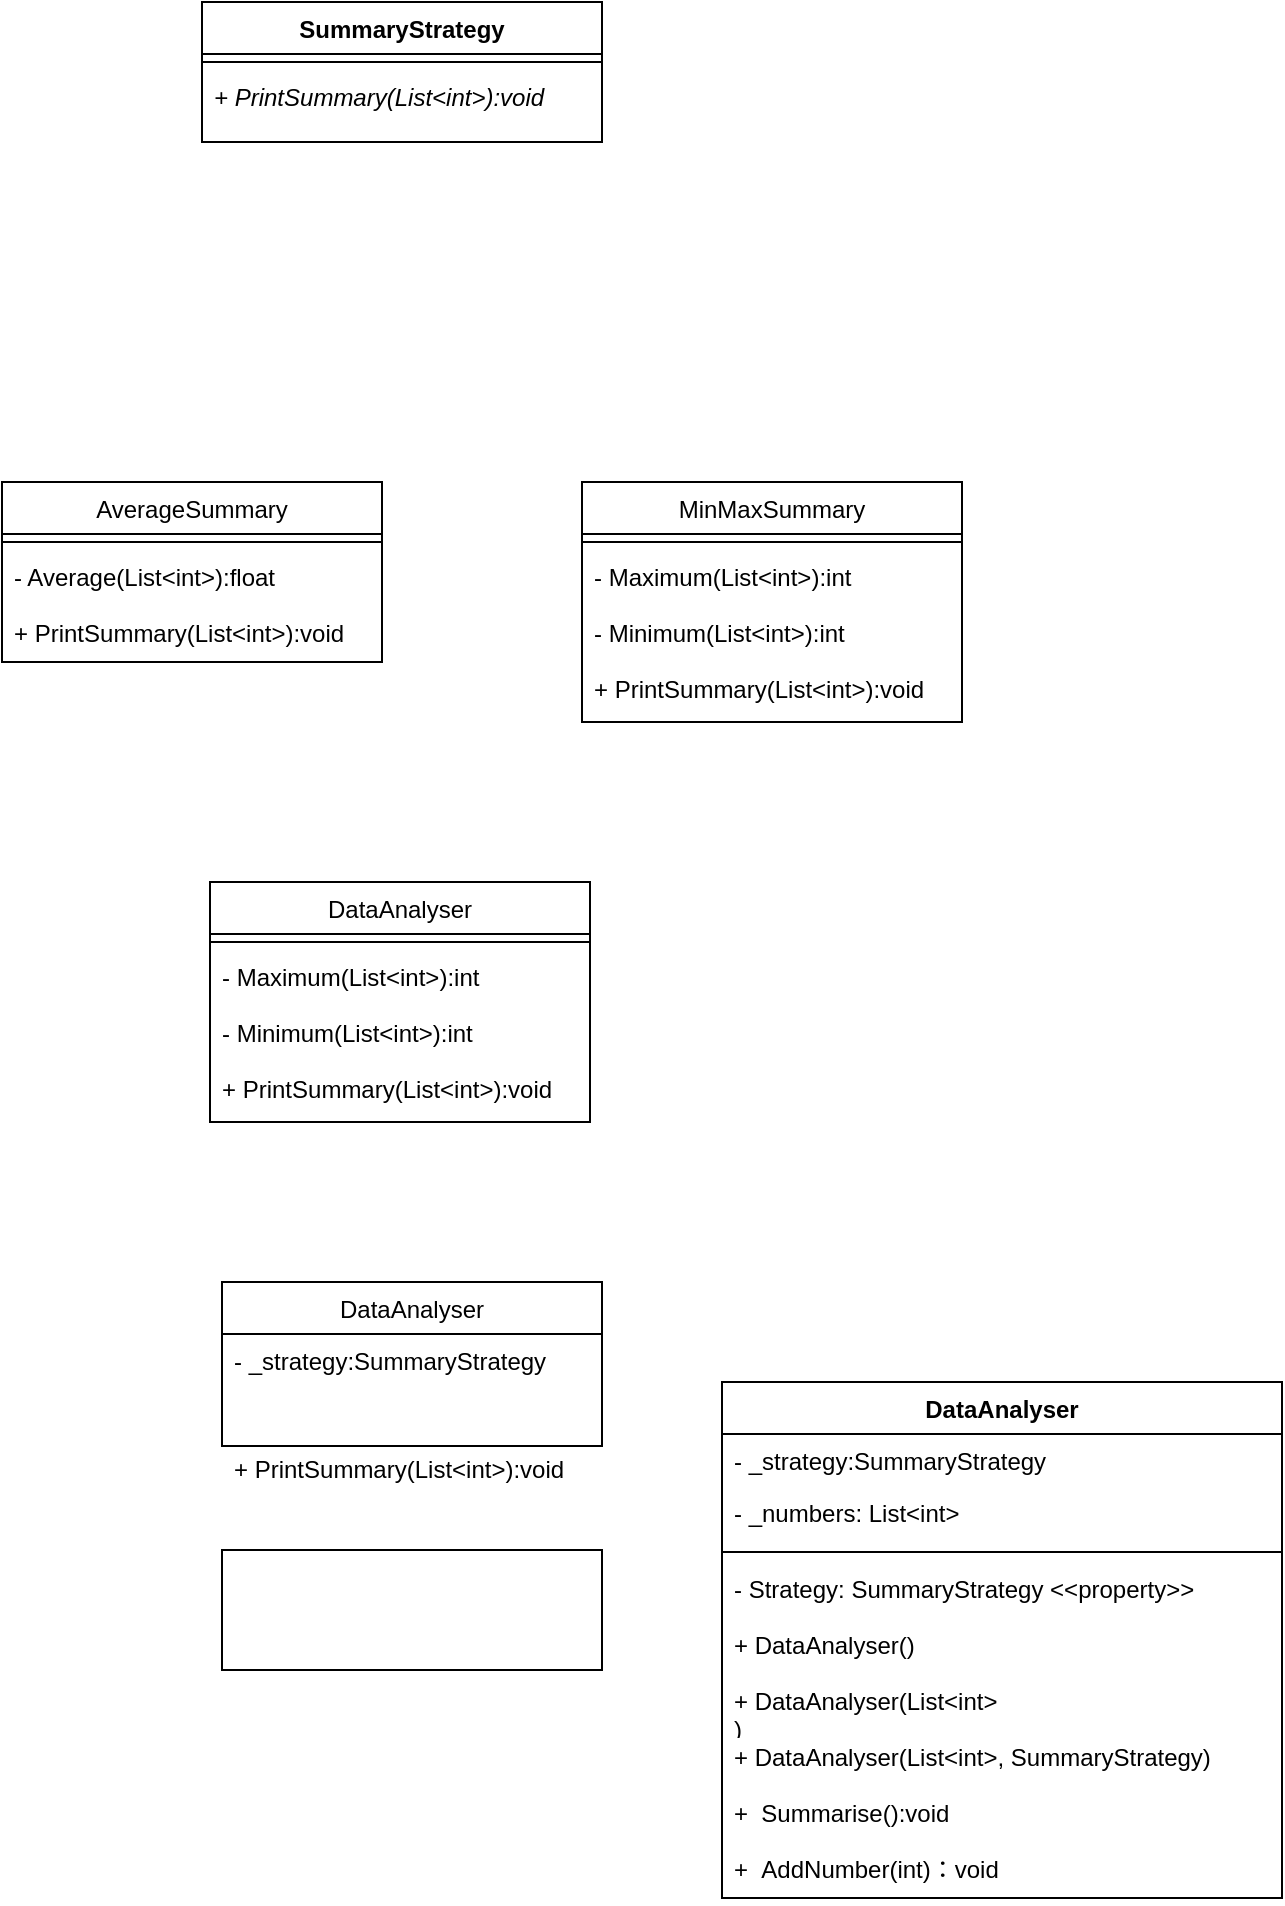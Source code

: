 <mxfile version="21.3.2" type="github">
  <diagram id="C5RBs43oDa-KdzZeNtuy" name="Page-1">
    <mxGraphModel dx="830" dy="306" grid="1" gridSize="10" guides="1" tooltips="1" connect="1" arrows="1" fold="1" page="1" pageScale="1" pageWidth="827" pageHeight="1169" math="0" shadow="0">
      <root>
        <mxCell id="WIyWlLk6GJQsqaUBKTNV-0" />
        <mxCell id="WIyWlLk6GJQsqaUBKTNV-1" parent="WIyWlLk6GJQsqaUBKTNV-0" />
        <mxCell id="zkfFHV4jXpPFQw0GAbJ--0" value="SummaryStrategy" style="swimlane;fontStyle=1;align=center;verticalAlign=top;childLayout=stackLayout;horizontal=1;startSize=26;horizontalStack=0;resizeParent=1;resizeLast=0;collapsible=1;marginBottom=0;rounded=0;shadow=0;strokeWidth=1;" parent="WIyWlLk6GJQsqaUBKTNV-1" vertex="1">
          <mxGeometry x="220" y="120" width="200" height="70" as="geometry">
            <mxRectangle x="230" y="140" width="160" height="26" as="alternateBounds" />
          </mxGeometry>
        </mxCell>
        <mxCell id="zkfFHV4jXpPFQw0GAbJ--4" value="" style="line;html=1;strokeWidth=1;align=left;verticalAlign=middle;spacingTop=-1;spacingLeft=3;spacingRight=3;rotatable=0;labelPosition=right;points=[];portConstraint=eastwest;" parent="zkfFHV4jXpPFQw0GAbJ--0" vertex="1">
          <mxGeometry y="26" width="200" height="8" as="geometry" />
        </mxCell>
        <mxCell id="zkfFHV4jXpPFQw0GAbJ--5" value="+ PrintSummary(List&lt;int&gt;):void" style="text;align=left;verticalAlign=top;spacingLeft=4;spacingRight=4;overflow=hidden;rotatable=0;points=[[0,0.5],[1,0.5]];portConstraint=eastwest;fontStyle=2" parent="zkfFHV4jXpPFQw0GAbJ--0" vertex="1">
          <mxGeometry y="34" width="200" height="26" as="geometry" />
        </mxCell>
        <mxCell id="zkfFHV4jXpPFQw0GAbJ--6" value="AverageSummary" style="swimlane;fontStyle=0;align=center;verticalAlign=top;childLayout=stackLayout;horizontal=1;startSize=26;horizontalStack=0;resizeParent=1;resizeLast=0;collapsible=1;marginBottom=0;rounded=0;shadow=0;strokeWidth=1;" parent="WIyWlLk6GJQsqaUBKTNV-1" vertex="1">
          <mxGeometry x="120" y="360" width="190" height="90" as="geometry">
            <mxRectangle x="130" y="380" width="160" height="26" as="alternateBounds" />
          </mxGeometry>
        </mxCell>
        <mxCell id="zkfFHV4jXpPFQw0GAbJ--9" value="" style="line;html=1;strokeWidth=1;align=left;verticalAlign=middle;spacingTop=-1;spacingLeft=3;spacingRight=3;rotatable=0;labelPosition=right;points=[];portConstraint=eastwest;" parent="zkfFHV4jXpPFQw0GAbJ--6" vertex="1">
          <mxGeometry y="26" width="190" height="8" as="geometry" />
        </mxCell>
        <mxCell id="zkfFHV4jXpPFQw0GAbJ--11" value="- Average(List&lt;int&gt;):float" style="text;align=left;verticalAlign=top;spacingLeft=4;spacingRight=4;overflow=hidden;rotatable=0;points=[[0,0.5],[1,0.5]];portConstraint=eastwest;" parent="zkfFHV4jXpPFQw0GAbJ--6" vertex="1">
          <mxGeometry y="34" width="190" height="28" as="geometry" />
        </mxCell>
        <mxCell id="tN-Ec087iBRrpS1zHtG7-0" value="+ PrintSummary(List&lt;int&gt;):void" style="text;align=left;verticalAlign=top;spacingLeft=4;spacingRight=4;overflow=hidden;rotatable=0;points=[[0,0.5],[1,0.5]];portConstraint=eastwest;" vertex="1" parent="zkfFHV4jXpPFQw0GAbJ--6">
          <mxGeometry y="62" width="190" height="28" as="geometry" />
        </mxCell>
        <mxCell id="tN-Ec087iBRrpS1zHtG7-1" value="MinMaxSummary" style="swimlane;fontStyle=0;align=center;verticalAlign=top;childLayout=stackLayout;horizontal=1;startSize=26;horizontalStack=0;resizeParent=1;resizeLast=0;collapsible=1;marginBottom=0;rounded=0;shadow=0;strokeWidth=1;" vertex="1" parent="WIyWlLk6GJQsqaUBKTNV-1">
          <mxGeometry x="410" y="360" width="190" height="120" as="geometry">
            <mxRectangle x="130" y="380" width="160" height="26" as="alternateBounds" />
          </mxGeometry>
        </mxCell>
        <mxCell id="tN-Ec087iBRrpS1zHtG7-2" value="" style="line;html=1;strokeWidth=1;align=left;verticalAlign=middle;spacingTop=-1;spacingLeft=3;spacingRight=3;rotatable=0;labelPosition=right;points=[];portConstraint=eastwest;" vertex="1" parent="tN-Ec087iBRrpS1zHtG7-1">
          <mxGeometry y="26" width="190" height="8" as="geometry" />
        </mxCell>
        <mxCell id="tN-Ec087iBRrpS1zHtG7-3" value="- Maximum(List&lt;int&gt;):int" style="text;align=left;verticalAlign=top;spacingLeft=4;spacingRight=4;overflow=hidden;rotatable=0;points=[[0,0.5],[1,0.5]];portConstraint=eastwest;" vertex="1" parent="tN-Ec087iBRrpS1zHtG7-1">
          <mxGeometry y="34" width="190" height="28" as="geometry" />
        </mxCell>
        <mxCell id="tN-Ec087iBRrpS1zHtG7-4" value="- Minimum(List&lt;int&gt;):int" style="text;align=left;verticalAlign=top;spacingLeft=4;spacingRight=4;overflow=hidden;rotatable=0;points=[[0,0.5],[1,0.5]];portConstraint=eastwest;" vertex="1" parent="tN-Ec087iBRrpS1zHtG7-1">
          <mxGeometry y="62" width="190" height="28" as="geometry" />
        </mxCell>
        <mxCell id="tN-Ec087iBRrpS1zHtG7-6" value="+ PrintSummary(List&lt;int&gt;):void" style="text;align=left;verticalAlign=top;spacingLeft=4;spacingRight=4;overflow=hidden;rotatable=0;points=[[0,0.5],[1,0.5]];portConstraint=eastwest;" vertex="1" parent="tN-Ec087iBRrpS1zHtG7-1">
          <mxGeometry y="90" width="190" height="28" as="geometry" />
        </mxCell>
        <mxCell id="tN-Ec087iBRrpS1zHtG7-7" value="DataAnalyser" style="swimlane;fontStyle=0;align=center;verticalAlign=top;childLayout=stackLayout;horizontal=1;startSize=26;horizontalStack=0;resizeParent=1;resizeLast=0;collapsible=1;marginBottom=0;rounded=0;shadow=0;strokeWidth=1;" vertex="1" parent="WIyWlLk6GJQsqaUBKTNV-1">
          <mxGeometry x="224" y="560" width="190" height="120" as="geometry">
            <mxRectangle x="130" y="380" width="160" height="26" as="alternateBounds" />
          </mxGeometry>
        </mxCell>
        <mxCell id="tN-Ec087iBRrpS1zHtG7-8" value="" style="line;html=1;strokeWidth=1;align=left;verticalAlign=middle;spacingTop=-1;spacingLeft=3;spacingRight=3;rotatable=0;labelPosition=right;points=[];portConstraint=eastwest;" vertex="1" parent="tN-Ec087iBRrpS1zHtG7-7">
          <mxGeometry y="26" width="190" height="8" as="geometry" />
        </mxCell>
        <mxCell id="tN-Ec087iBRrpS1zHtG7-9" value="- Maximum(List&lt;int&gt;):int" style="text;align=left;verticalAlign=top;spacingLeft=4;spacingRight=4;overflow=hidden;rotatable=0;points=[[0,0.5],[1,0.5]];portConstraint=eastwest;" vertex="1" parent="tN-Ec087iBRrpS1zHtG7-7">
          <mxGeometry y="34" width="190" height="28" as="geometry" />
        </mxCell>
        <mxCell id="tN-Ec087iBRrpS1zHtG7-10" value="- Minimum(List&lt;int&gt;):int" style="text;align=left;verticalAlign=top;spacingLeft=4;spacingRight=4;overflow=hidden;rotatable=0;points=[[0,0.5],[1,0.5]];portConstraint=eastwest;" vertex="1" parent="tN-Ec087iBRrpS1zHtG7-7">
          <mxGeometry y="62" width="190" height="28" as="geometry" />
        </mxCell>
        <mxCell id="tN-Ec087iBRrpS1zHtG7-11" value="+ PrintSummary(List&lt;int&gt;):void" style="text;align=left;verticalAlign=top;spacingLeft=4;spacingRight=4;overflow=hidden;rotatable=0;points=[[0,0.5],[1,0.5]];portConstraint=eastwest;" vertex="1" parent="tN-Ec087iBRrpS1zHtG7-7">
          <mxGeometry y="90" width="190" height="28" as="geometry" />
        </mxCell>
        <mxCell id="tN-Ec087iBRrpS1zHtG7-12" value="DataAnalyser" style="swimlane;fontStyle=0;align=center;verticalAlign=top;childLayout=stackLayout;horizontal=1;startSize=26;horizontalStack=0;resizeParent=1;resizeLast=0;collapsible=1;marginBottom=0;rounded=0;shadow=0;strokeWidth=1;" vertex="1" parent="WIyWlLk6GJQsqaUBKTNV-1">
          <mxGeometry x="230" y="760" width="190" height="82" as="geometry">
            <mxRectangle x="130" y="380" width="160" height="26" as="alternateBounds" />
          </mxGeometry>
        </mxCell>
        <mxCell id="tN-Ec087iBRrpS1zHtG7-14" value="- _strategy:SummaryStrategy" style="text;align=left;verticalAlign=top;spacingLeft=4;spacingRight=4;overflow=hidden;rotatable=0;points=[[0,0.5],[1,0.5]];portConstraint=eastwest;" vertex="1" parent="tN-Ec087iBRrpS1zHtG7-12">
          <mxGeometry y="26" width="190" height="28" as="geometry" />
        </mxCell>
        <mxCell id="tN-Ec087iBRrpS1zHtG7-22" value="" style="whiteSpace=wrap;html=1;verticalAlign=top;fontStyle=0;startSize=26;rounded=0;shadow=0;strokeWidth=1;" vertex="1" parent="WIyWlLk6GJQsqaUBKTNV-1">
          <mxGeometry x="230" y="894" width="190" height="60" as="geometry" />
        </mxCell>
        <mxCell id="tN-Ec087iBRrpS1zHtG7-16" value="+ PrintSummary(List&lt;int&gt;):void" style="text;align=left;verticalAlign=top;spacingLeft=4;spacingRight=4;overflow=hidden;rotatable=0;points=[[0,0.5],[1,0.5]];portConstraint=eastwest;" vertex="1" parent="WIyWlLk6GJQsqaUBKTNV-1">
          <mxGeometry x="230" y="840" width="190" height="82" as="geometry" />
        </mxCell>
        <mxCell id="tN-Ec087iBRrpS1zHtG7-24" value="DataAnalyser" style="swimlane;fontStyle=1;align=center;verticalAlign=top;childLayout=stackLayout;horizontal=1;startSize=26;horizontalStack=0;resizeParent=1;resizeParentMax=0;resizeLast=0;collapsible=1;marginBottom=0;whiteSpace=wrap;html=1;" vertex="1" parent="WIyWlLk6GJQsqaUBKTNV-1">
          <mxGeometry x="480" y="810" width="280" height="258" as="geometry" />
        </mxCell>
        <mxCell id="tN-Ec087iBRrpS1zHtG7-25" value="-&amp;nbsp;_strategy:SummaryStrategy" style="text;strokeColor=none;fillColor=none;align=left;verticalAlign=top;spacingLeft=4;spacingRight=4;overflow=hidden;rotatable=0;points=[[0,0.5],[1,0.5]];portConstraint=eastwest;whiteSpace=wrap;html=1;" vertex="1" parent="tN-Ec087iBRrpS1zHtG7-24">
          <mxGeometry y="26" width="280" height="26" as="geometry" />
        </mxCell>
        <mxCell id="tN-Ec087iBRrpS1zHtG7-15" value="- _numbers: List&lt;int&gt;" style="text;align=left;verticalAlign=top;spacingLeft=4;spacingRight=4;overflow=hidden;rotatable=0;points=[[0,0.5],[1,0.5]];portConstraint=eastwest;" vertex="1" parent="tN-Ec087iBRrpS1zHtG7-24">
          <mxGeometry y="52" width="280" height="28" as="geometry" />
        </mxCell>
        <mxCell id="tN-Ec087iBRrpS1zHtG7-26" value="" style="line;strokeWidth=1;fillColor=none;align=left;verticalAlign=middle;spacingTop=-1;spacingLeft=3;spacingRight=3;rotatable=0;labelPosition=right;points=[];portConstraint=eastwest;strokeColor=inherit;" vertex="1" parent="tN-Ec087iBRrpS1zHtG7-24">
          <mxGeometry y="80" width="280" height="10" as="geometry" />
        </mxCell>
        <mxCell id="tN-Ec087iBRrpS1zHtG7-30" value="- Strategy: SummaryStrategy &lt;&lt;property&gt;&gt;" style="text;align=left;verticalAlign=top;spacingLeft=4;spacingRight=4;overflow=hidden;rotatable=0;points=[[0,0.5],[1,0.5]];portConstraint=eastwest;" vertex="1" parent="tN-Ec087iBRrpS1zHtG7-24">
          <mxGeometry y="90" width="280" height="28" as="geometry" />
        </mxCell>
        <mxCell id="tN-Ec087iBRrpS1zHtG7-31" value="+ DataAnalyser()" style="text;align=left;verticalAlign=top;spacingLeft=4;spacingRight=4;overflow=hidden;rotatable=0;points=[[0,0.5],[1,0.5]];portConstraint=eastwest;" vertex="1" parent="tN-Ec087iBRrpS1zHtG7-24">
          <mxGeometry y="118" width="280" height="28" as="geometry" />
        </mxCell>
        <mxCell id="tN-Ec087iBRrpS1zHtG7-34" value="+ DataAnalyser(List&lt;int&gt;&#xa;)" style="text;align=left;verticalAlign=top;spacingLeft=4;spacingRight=4;overflow=hidden;rotatable=0;points=[[0,0.5],[1,0.5]];portConstraint=eastwest;" vertex="1" parent="tN-Ec087iBRrpS1zHtG7-24">
          <mxGeometry y="146" width="280" height="28" as="geometry" />
        </mxCell>
        <mxCell id="tN-Ec087iBRrpS1zHtG7-33" value="+ DataAnalyser(List&lt;int&gt;, SummaryStrategy)" style="text;align=left;verticalAlign=top;spacingLeft=4;spacingRight=4;overflow=hidden;rotatable=0;points=[[0,0.5],[1,0.5]];portConstraint=eastwest;" vertex="1" parent="tN-Ec087iBRrpS1zHtG7-24">
          <mxGeometry y="174" width="280" height="28" as="geometry" />
        </mxCell>
        <mxCell id="tN-Ec087iBRrpS1zHtG7-32" value="+  Summarise():void" style="text;align=left;verticalAlign=top;spacingLeft=4;spacingRight=4;overflow=hidden;rotatable=0;points=[[0,0.5],[1,0.5]];portConstraint=eastwest;" vertex="1" parent="tN-Ec087iBRrpS1zHtG7-24">
          <mxGeometry y="202" width="280" height="28" as="geometry" />
        </mxCell>
        <mxCell id="tN-Ec087iBRrpS1zHtG7-35" value="+  AddNumber(int)：void" style="text;align=left;verticalAlign=top;spacingLeft=4;spacingRight=4;overflow=hidden;rotatable=0;points=[[0,0.5],[1,0.5]];portConstraint=eastwest;" vertex="1" parent="tN-Ec087iBRrpS1zHtG7-24">
          <mxGeometry y="230" width="280" height="28" as="geometry" />
        </mxCell>
      </root>
    </mxGraphModel>
  </diagram>
</mxfile>
